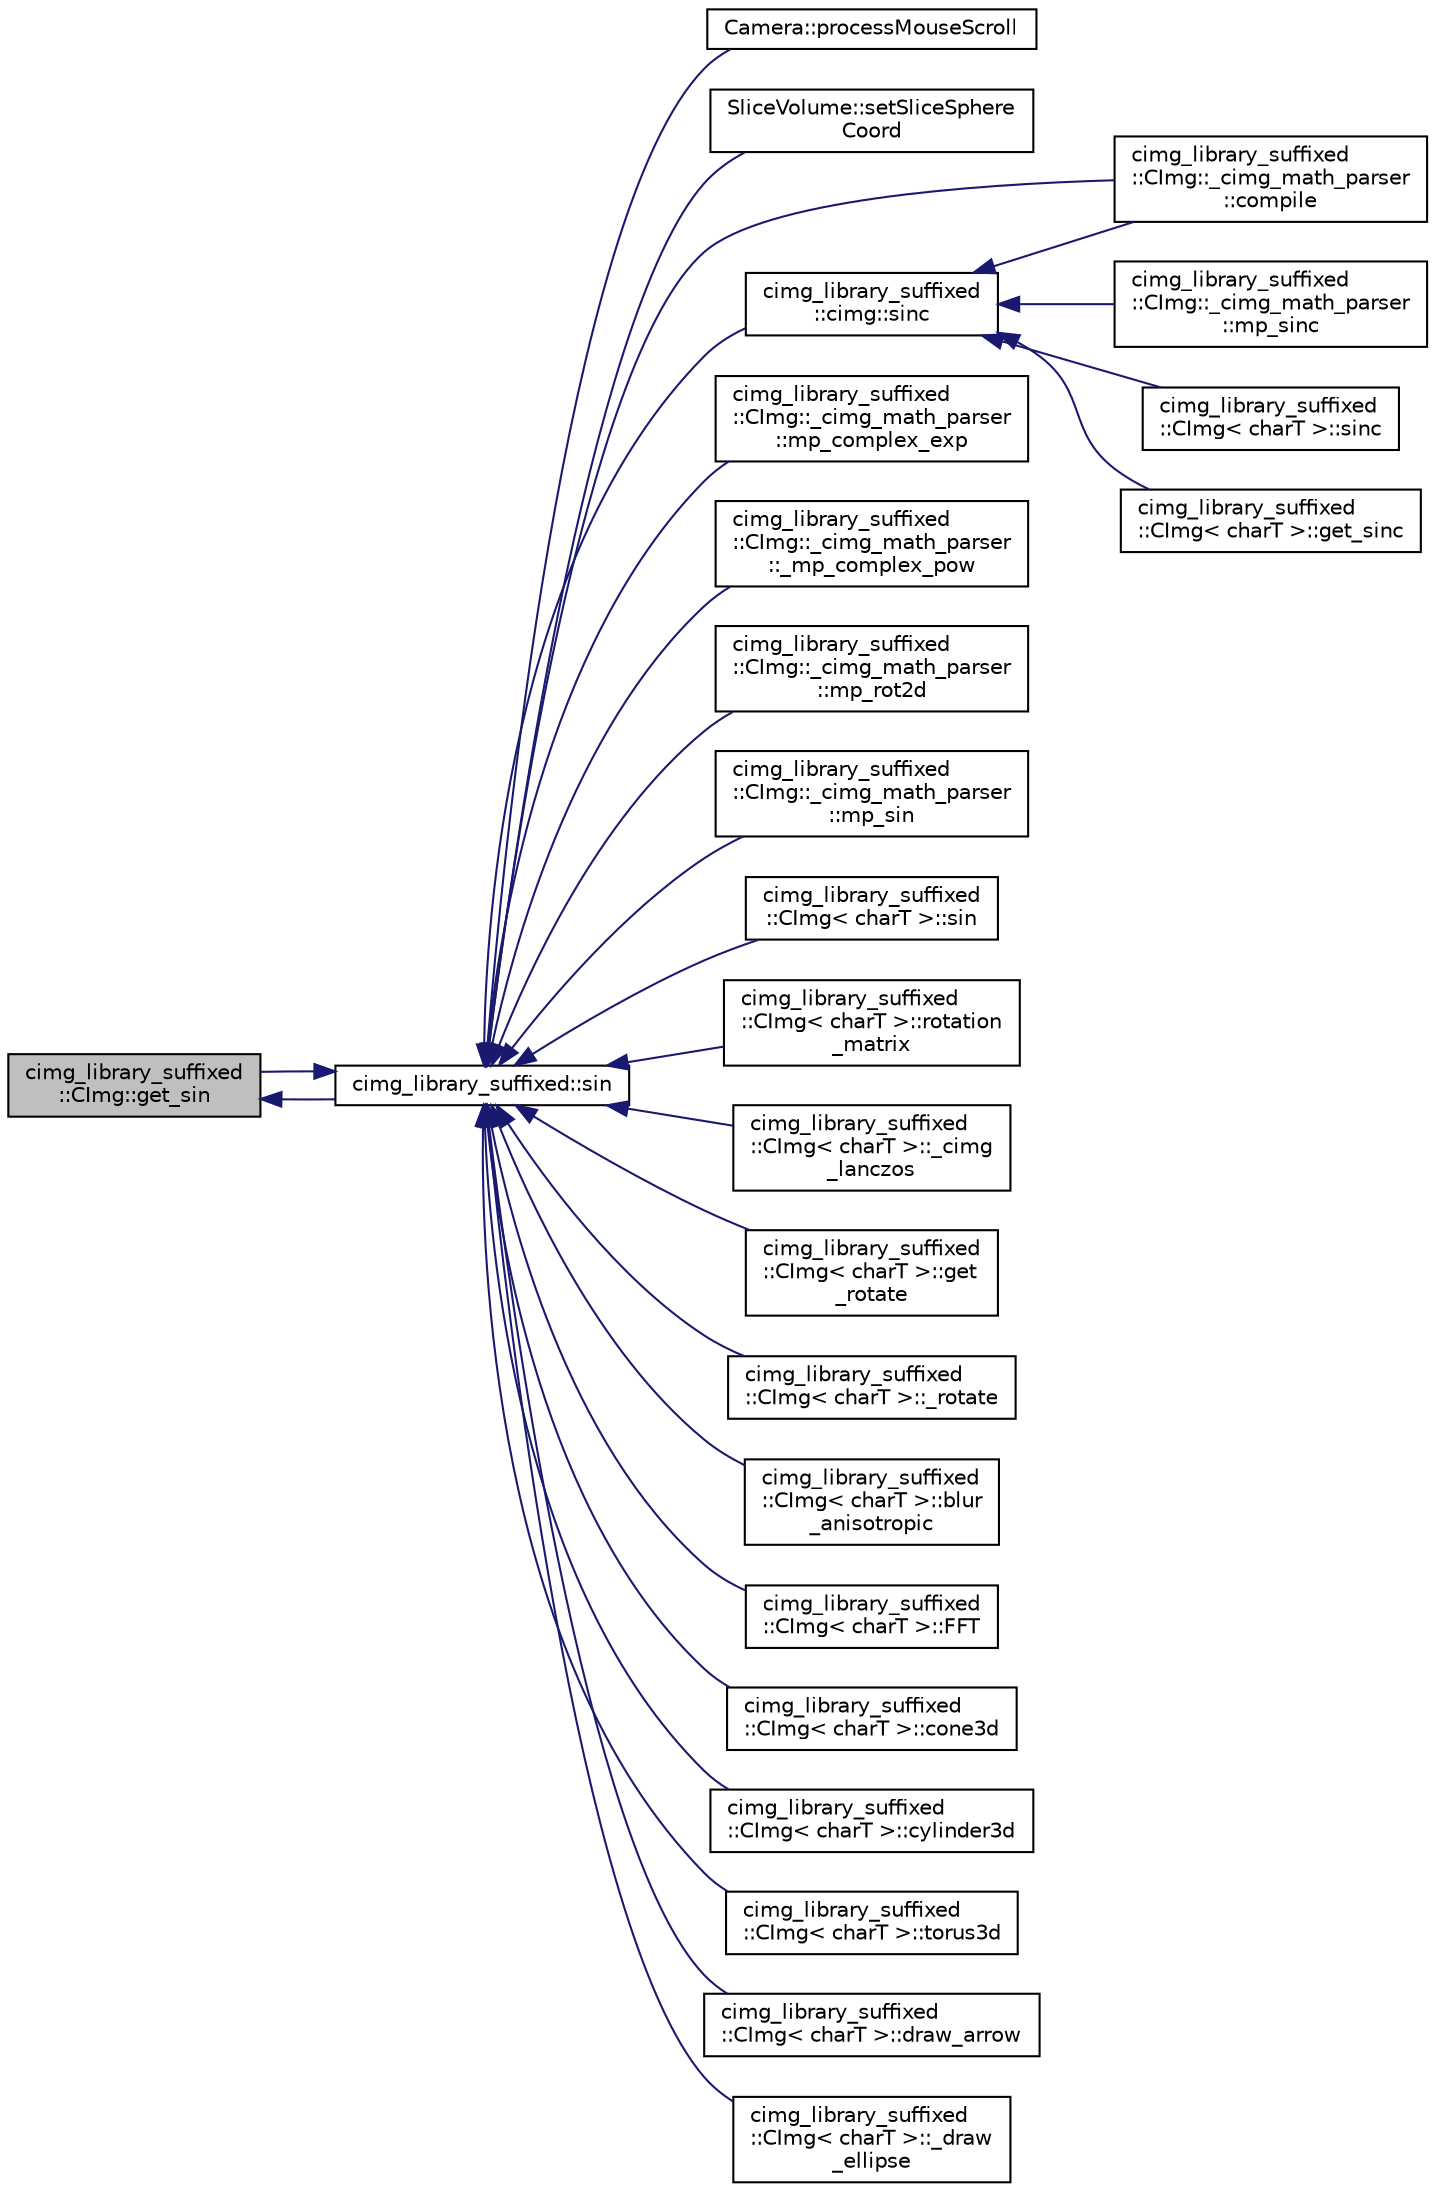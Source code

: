 digraph "cimg_library_suffixed::CImg::get_sin"
{
  edge [fontname="Helvetica",fontsize="10",labelfontname="Helvetica",labelfontsize="10"];
  node [fontname="Helvetica",fontsize="10",shape=record];
  rankdir="LR";
  Node1931 [label="cimg_library_suffixed\l::CImg::get_sin",height=0.2,width=0.4,color="black", fillcolor="grey75", style="filled", fontcolor="black"];
  Node1931 -> Node1932 [dir="back",color="midnightblue",fontsize="10",style="solid",fontname="Helvetica"];
  Node1932 [label="cimg_library_suffixed::sin",height=0.2,width=0.4,color="black", fillcolor="white", style="filled",URL="$namespacecimg__library__suffixed.html#adadd90e3f405e206a38d01dc80e9be2d"];
  Node1932 -> Node1933 [dir="back",color="midnightblue",fontsize="10",style="solid",fontname="Helvetica"];
  Node1933 [label="Camera::processMouseScroll",height=0.2,width=0.4,color="black", fillcolor="white", style="filled",URL="$class_camera.html#a5e2e214480303c46e9f950ede9a4c6b7"];
  Node1932 -> Node1934 [dir="back",color="midnightblue",fontsize="10",style="solid",fontname="Helvetica"];
  Node1934 [label="SliceVolume::setSliceSphere\lCoord",height=0.2,width=0.4,color="black", fillcolor="white", style="filled",URL="$class_slice_volume.html#a4674f7a3c32b1778031e03ec6a307dd0"];
  Node1932 -> Node1935 [dir="back",color="midnightblue",fontsize="10",style="solid",fontname="Helvetica"];
  Node1935 [label="cimg_library_suffixed\l::cimg::sinc",height=0.2,width=0.4,color="black", fillcolor="white", style="filled",URL="$namespacecimg__library__suffixed_1_1cimg.html#ae3375412d53d28356063384da9fd9ad2",tooltip="Return the sinc of a given value. "];
  Node1935 -> Node1936 [dir="back",color="midnightblue",fontsize="10",style="solid",fontname="Helvetica"];
  Node1936 [label="cimg_library_suffixed\l::CImg::_cimg_math_parser\l::compile",height=0.2,width=0.4,color="black", fillcolor="white", style="filled",URL="$structcimg__library__suffixed_1_1_c_img_1_1__cimg__math__parser.html#a318c44c5d1f4f0114355f37ace87a4ae"];
  Node1935 -> Node1937 [dir="back",color="midnightblue",fontsize="10",style="solid",fontname="Helvetica"];
  Node1937 [label="cimg_library_suffixed\l::CImg::_cimg_math_parser\l::mp_sinc",height=0.2,width=0.4,color="black", fillcolor="white", style="filled",URL="$structcimg__library__suffixed_1_1_c_img_1_1__cimg__math__parser.html#adfae1af309967062e47eb66abd2d2f41"];
  Node1935 -> Node1938 [dir="back",color="midnightblue",fontsize="10",style="solid",fontname="Helvetica"];
  Node1938 [label="cimg_library_suffixed\l::CImg\< charT \>::sinc",height=0.2,width=0.4,color="black", fillcolor="white", style="filled",URL="$structcimg__library__suffixed_1_1_c_img.html#a8e636ccdee823c4c9c28861baea5e28b",tooltip="Compute the sinc of each pixel value. "];
  Node1935 -> Node1939 [dir="back",color="midnightblue",fontsize="10",style="solid",fontname="Helvetica"];
  Node1939 [label="cimg_library_suffixed\l::CImg\< charT \>::get_sinc",height=0.2,width=0.4,color="black", fillcolor="white", style="filled",URL="$structcimg__library__suffixed_1_1_c_img.html#a7e4b91912494fd5db7c82360809513a4",tooltip="Compute the sinc of each pixel value . "];
  Node1932 -> Node1936 [dir="back",color="midnightblue",fontsize="10",style="solid",fontname="Helvetica"];
  Node1932 -> Node1940 [dir="back",color="midnightblue",fontsize="10",style="solid",fontname="Helvetica"];
  Node1940 [label="cimg_library_suffixed\l::CImg::_cimg_math_parser\l::mp_complex_exp",height=0.2,width=0.4,color="black", fillcolor="white", style="filled",URL="$structcimg__library__suffixed_1_1_c_img_1_1__cimg__math__parser.html#a2d823d18414809075048f82cfc2f4779"];
  Node1932 -> Node1941 [dir="back",color="midnightblue",fontsize="10",style="solid",fontname="Helvetica"];
  Node1941 [label="cimg_library_suffixed\l::CImg::_cimg_math_parser\l::_mp_complex_pow",height=0.2,width=0.4,color="black", fillcolor="white", style="filled",URL="$structcimg__library__suffixed_1_1_c_img_1_1__cimg__math__parser.html#a4c1d921651a9408da9487f1d4e8c13d0"];
  Node1932 -> Node1942 [dir="back",color="midnightblue",fontsize="10",style="solid",fontname="Helvetica"];
  Node1942 [label="cimg_library_suffixed\l::CImg::_cimg_math_parser\l::mp_rot2d",height=0.2,width=0.4,color="black", fillcolor="white", style="filled",URL="$structcimg__library__suffixed_1_1_c_img_1_1__cimg__math__parser.html#a7251d8ae472be70c029e3975125233a3"];
  Node1932 -> Node1943 [dir="back",color="midnightblue",fontsize="10",style="solid",fontname="Helvetica"];
  Node1943 [label="cimg_library_suffixed\l::CImg::_cimg_math_parser\l::mp_sin",height=0.2,width=0.4,color="black", fillcolor="white", style="filled",URL="$structcimg__library__suffixed_1_1_c_img_1_1__cimg__math__parser.html#a31f4513a033d008368fbaa7e6d7033b1"];
  Node1932 -> Node1944 [dir="back",color="midnightblue",fontsize="10",style="solid",fontname="Helvetica"];
  Node1944 [label="cimg_library_suffixed\l::CImg\< charT \>::sin",height=0.2,width=0.4,color="black", fillcolor="white", style="filled",URL="$structcimg__library__suffixed_1_1_c_img.html#aa7c480b97c30c6e48a0af6ca21bc9ab1",tooltip="Compute the sine of each pixel value. "];
  Node1932 -> Node1931 [dir="back",color="midnightblue",fontsize="10",style="solid",fontname="Helvetica"];
  Node1932 -> Node1945 [dir="back",color="midnightblue",fontsize="10",style="solid",fontname="Helvetica"];
  Node1945 [label="cimg_library_suffixed\l::CImg\< charT \>::rotation\l_matrix",height=0.2,width=0.4,color="black", fillcolor="white", style="filled",URL="$structcimg__library__suffixed_1_1_c_img.html#a18ba2075fe783f6b185de03695bd625f",tooltip="Return a 3x3 rotation matrix from an { axis + angle } or a quaternion. "];
  Node1932 -> Node1946 [dir="back",color="midnightblue",fontsize="10",style="solid",fontname="Helvetica"];
  Node1946 [label="cimg_library_suffixed\l::CImg\< charT \>::_cimg\l_lanczos",height=0.2,width=0.4,color="black", fillcolor="white", style="filled",URL="$structcimg__library__suffixed_1_1_c_img.html#a0382da87e63e41082364090349d8066d"];
  Node1932 -> Node1947 [dir="back",color="midnightblue",fontsize="10",style="solid",fontname="Helvetica"];
  Node1947 [label="cimg_library_suffixed\l::CImg\< charT \>::get\l_rotate",height=0.2,width=0.4,color="black", fillcolor="white", style="filled",URL="$structcimg__library__suffixed_1_1_c_img.html#a0c0d7575a84ce1ab046dc53699d555fd",tooltip="Rotate image with arbitrary angle . "];
  Node1932 -> Node1948 [dir="back",color="midnightblue",fontsize="10",style="solid",fontname="Helvetica"];
  Node1948 [label="cimg_library_suffixed\l::CImg\< charT \>::_rotate",height=0.2,width=0.4,color="black", fillcolor="white", style="filled",URL="$structcimg__library__suffixed_1_1_c_img.html#ad93e8ff81e78bf78b9f1153ef6e55ad4"];
  Node1932 -> Node1949 [dir="back",color="midnightblue",fontsize="10",style="solid",fontname="Helvetica"];
  Node1949 [label="cimg_library_suffixed\l::CImg\< charT \>::blur\l_anisotropic",height=0.2,width=0.4,color="black", fillcolor="white", style="filled",URL="$structcimg__library__suffixed_1_1_c_img.html#af3c29f70168c4443e3f6f887834819b0",tooltip="Blur image anisotropically, directed by a field of diffusion tensors. "];
  Node1932 -> Node1950 [dir="back",color="midnightblue",fontsize="10",style="solid",fontname="Helvetica"];
  Node1950 [label="cimg_library_suffixed\l::CImg\< charT \>::FFT",height=0.2,width=0.4,color="black", fillcolor="white", style="filled",URL="$structcimg__library__suffixed_1_1_c_img.html#abf1763dd0cf132f59147662022feb791",tooltip="Compute 1d Fast Fourier Transform, along a specified axis. "];
  Node1932 -> Node1951 [dir="back",color="midnightblue",fontsize="10",style="solid",fontname="Helvetica"];
  Node1951 [label="cimg_library_suffixed\l::CImg\< charT \>::cone3d",height=0.2,width=0.4,color="black", fillcolor="white", style="filled",URL="$structcimg__library__suffixed_1_1_c_img.html#a7cdc2da46ee1679928f178b0b886fba3",tooltip="Generate a 3d cone. "];
  Node1932 -> Node1952 [dir="back",color="midnightblue",fontsize="10",style="solid",fontname="Helvetica"];
  Node1952 [label="cimg_library_suffixed\l::CImg\< charT \>::cylinder3d",height=0.2,width=0.4,color="black", fillcolor="white", style="filled",URL="$structcimg__library__suffixed_1_1_c_img.html#a009c1cb31d4c261774a310e10d0ee9d7",tooltip="Generate a 3d cylinder. "];
  Node1932 -> Node1953 [dir="back",color="midnightblue",fontsize="10",style="solid",fontname="Helvetica"];
  Node1953 [label="cimg_library_suffixed\l::CImg\< charT \>::torus3d",height=0.2,width=0.4,color="black", fillcolor="white", style="filled",URL="$structcimg__library__suffixed_1_1_c_img.html#a8e6e4d77fb5eba21751926bb972d89d5",tooltip="Generate a 3d torus. "];
  Node1932 -> Node1954 [dir="back",color="midnightblue",fontsize="10",style="solid",fontname="Helvetica"];
  Node1954 [label="cimg_library_suffixed\l::CImg\< charT \>::draw_arrow",height=0.2,width=0.4,color="black", fillcolor="white", style="filled",URL="$structcimg__library__suffixed_1_1_c_img.html#aac745c02e72234bd8203a2d21c21d47f",tooltip="Draw a 2d arrow. "];
  Node1932 -> Node1955 [dir="back",color="midnightblue",fontsize="10",style="solid",fontname="Helvetica"];
  Node1955 [label="cimg_library_suffixed\l::CImg\< charT \>::_draw\l_ellipse",height=0.2,width=0.4,color="black", fillcolor="white", style="filled",URL="$structcimg__library__suffixed_1_1_c_img.html#aea02b9cdc8518779ac4397ed0c733757"];
}
